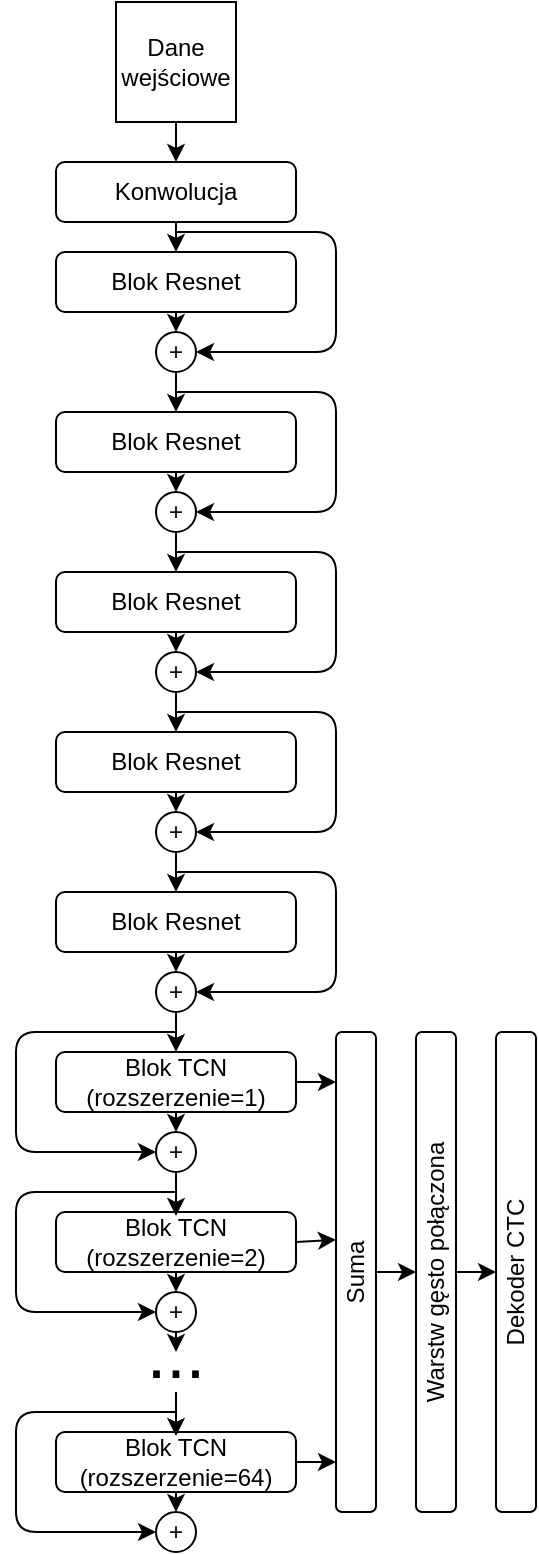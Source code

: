 <mxfile version="12.3.3" type="device" pages="1"><diagram id="hHzO8wzHzBuNYUHw9awx" name="Page-1"><mxGraphModel dx="1422" dy="1866" grid="1" gridSize="10" guides="1" tooltips="1" connect="1" arrows="1" fold="1" page="1" pageScale="1" pageWidth="850" pageHeight="1100" math="0" shadow="0"><root><mxCell id="0"/><mxCell id="1" parent="0"/><mxCell id="QO91OXxfIrt_a7nLbS2q-1" value="&lt;div&gt;Dane &lt;br&gt;&lt;/div&gt;&lt;div&gt;wejściowe&lt;br&gt;&lt;/div&gt;" style="whiteSpace=wrap;html=1;aspect=fixed;" parent="1" vertex="1"><mxGeometry x="210" y="-1075" width="60" height="60" as="geometry"/></mxCell><mxCell id="QO91OXxfIrt_a7nLbS2q-2" value="Konwolucja" style="rounded=1;whiteSpace=wrap;html=1;direction=west;horizontal=1;" parent="1" vertex="1"><mxGeometry x="180" y="-995" width="120" height="30" as="geometry"/></mxCell><mxCell id="QO91OXxfIrt_a7nLbS2q-4" value="&lt;div&gt;Blok Resnet&lt;/div&gt;" style="rounded=1;whiteSpace=wrap;html=1;direction=west;horizontal=1;" parent="1" vertex="1"><mxGeometry x="180" y="-950" width="120" height="30" as="geometry"/></mxCell><mxCell id="QO91OXxfIrt_a7nLbS2q-8" value="" style="endArrow=classic;html=1;exitX=0.5;exitY=1;exitDx=0;exitDy=0;" parent="1" source="QO91OXxfIrt_a7nLbS2q-1" edge="1"><mxGeometry width="50" height="50" relative="1" as="geometry"><mxPoint x="180" y="-625" as="sourcePoint"/><mxPoint x="240" y="-995" as="targetPoint"/></mxGeometry></mxCell><mxCell id="QO91OXxfIrt_a7nLbS2q-9" value="" style="endArrow=classic;html=1;exitX=0.5;exitY=0;exitDx=0;exitDy=0;entryX=0.5;entryY=0;entryDx=0;entryDy=0;" parent="1" source="QO91OXxfIrt_a7nLbS2q-2" edge="1"><mxGeometry width="50" height="50" relative="1" as="geometry"><mxPoint x="180" y="-630" as="sourcePoint"/><mxPoint x="240" y="-950" as="targetPoint"/></mxGeometry></mxCell><mxCell id="zMGDOtUgdX3anOQ3a-IV-28" value="+" style="ellipse;whiteSpace=wrap;html=1;aspect=fixed;" parent="1" vertex="1"><mxGeometry x="230" y="-910" width="20" height="20" as="geometry"/></mxCell><mxCell id="zMGDOtUgdX3anOQ3a-IV-29" value="" style="endArrow=classic;html=1;exitX=0.5;exitY=0;exitDx=0;exitDy=0;" parent="1" source="QO91OXxfIrt_a7nLbS2q-4" edge="1"><mxGeometry width="50" height="50" relative="1" as="geometry"><mxPoint x="180" y="-200" as="sourcePoint"/><mxPoint x="240" y="-910" as="targetPoint"/></mxGeometry></mxCell><mxCell id="zMGDOtUgdX3anOQ3a-IV-30" value="" style="endArrow=classic;html=1;entryX=1;entryY=0.5;entryDx=0;entryDy=0;" parent="1" target="zMGDOtUgdX3anOQ3a-IV-28" edge="1"><mxGeometry width="50" height="50" relative="1" as="geometry"><mxPoint x="240" y="-960" as="sourcePoint"/><mxPoint x="230" y="-250" as="targetPoint"/><Array as="points"><mxPoint x="320" y="-960"/><mxPoint x="320" y="-900"/></Array></mxGeometry></mxCell><mxCell id="zMGDOtUgdX3anOQ3a-IV-47" value="&lt;div&gt;Blok Resnet&lt;/div&gt;" style="rounded=1;whiteSpace=wrap;html=1;direction=west;horizontal=1;" parent="1" vertex="1"><mxGeometry x="180" y="-870" width="120" height="30" as="geometry"/></mxCell><mxCell id="zMGDOtUgdX3anOQ3a-IV-48" value="" style="endArrow=classic;html=1;exitX=0.5;exitY=0;exitDx=0;exitDy=0;entryX=0.5;entryY=0;entryDx=0;entryDy=0;" parent="1" edge="1"><mxGeometry width="50" height="50" relative="1" as="geometry"><mxPoint x="240" y="-890" as="sourcePoint"/><mxPoint x="240" y="-870" as="targetPoint"/></mxGeometry></mxCell><mxCell id="zMGDOtUgdX3anOQ3a-IV-49" value="+" style="ellipse;whiteSpace=wrap;html=1;aspect=fixed;" parent="1" vertex="1"><mxGeometry x="230" y="-830" width="20" height="20" as="geometry"/></mxCell><mxCell id="zMGDOtUgdX3anOQ3a-IV-50" value="" style="endArrow=classic;html=1;exitX=0.5;exitY=0;exitDx=0;exitDy=0;" parent="1" source="zMGDOtUgdX3anOQ3a-IV-47" edge="1"><mxGeometry width="50" height="50" relative="1" as="geometry"><mxPoint x="180" y="-120" as="sourcePoint"/><mxPoint x="240" y="-830" as="targetPoint"/></mxGeometry></mxCell><mxCell id="zMGDOtUgdX3anOQ3a-IV-51" value="" style="endArrow=classic;html=1;entryX=1;entryY=0.5;entryDx=0;entryDy=0;" parent="1" target="zMGDOtUgdX3anOQ3a-IV-49" edge="1"><mxGeometry width="50" height="50" relative="1" as="geometry"><mxPoint x="240" y="-880" as="sourcePoint"/><mxPoint x="230" y="-170" as="targetPoint"/><Array as="points"><mxPoint x="320" y="-880"/><mxPoint x="320" y="-820"/></Array></mxGeometry></mxCell><mxCell id="zMGDOtUgdX3anOQ3a-IV-52" value="&lt;div&gt;Blok Resnet&lt;/div&gt;" style="rounded=1;whiteSpace=wrap;html=1;direction=west;horizontal=1;" parent="1" vertex="1"><mxGeometry x="180" y="-790" width="120" height="30" as="geometry"/></mxCell><mxCell id="zMGDOtUgdX3anOQ3a-IV-53" value="" style="endArrow=classic;html=1;exitX=0.5;exitY=0;exitDx=0;exitDy=0;entryX=0.5;entryY=0;entryDx=0;entryDy=0;" parent="1" edge="1"><mxGeometry width="50" height="50" relative="1" as="geometry"><mxPoint x="240" y="-810" as="sourcePoint"/><mxPoint x="240" y="-790" as="targetPoint"/></mxGeometry></mxCell><mxCell id="zMGDOtUgdX3anOQ3a-IV-54" value="+" style="ellipse;whiteSpace=wrap;html=1;aspect=fixed;" parent="1" vertex="1"><mxGeometry x="230" y="-750" width="20" height="20" as="geometry"/></mxCell><mxCell id="zMGDOtUgdX3anOQ3a-IV-55" value="" style="endArrow=classic;html=1;exitX=0.5;exitY=0;exitDx=0;exitDy=0;" parent="1" source="zMGDOtUgdX3anOQ3a-IV-52" edge="1"><mxGeometry width="50" height="50" relative="1" as="geometry"><mxPoint x="180" y="-40" as="sourcePoint"/><mxPoint x="240" y="-750" as="targetPoint"/></mxGeometry></mxCell><mxCell id="zMGDOtUgdX3anOQ3a-IV-56" value="" style="endArrow=classic;html=1;entryX=1;entryY=0.5;entryDx=0;entryDy=0;" parent="1" target="zMGDOtUgdX3anOQ3a-IV-54" edge="1"><mxGeometry width="50" height="50" relative="1" as="geometry"><mxPoint x="240" y="-800" as="sourcePoint"/><mxPoint x="230" y="-90" as="targetPoint"/><Array as="points"><mxPoint x="320" y="-800"/><mxPoint x="320" y="-740"/></Array></mxGeometry></mxCell><mxCell id="zMGDOtUgdX3anOQ3a-IV-57" value="&lt;div&gt;Blok Resnet&lt;/div&gt;" style="rounded=1;whiteSpace=wrap;html=1;direction=west;horizontal=1;" parent="1" vertex="1"><mxGeometry x="180" y="-710" width="120" height="30" as="geometry"/></mxCell><mxCell id="zMGDOtUgdX3anOQ3a-IV-58" value="" style="endArrow=classic;html=1;exitX=0.5;exitY=0;exitDx=0;exitDy=0;entryX=0.5;entryY=0;entryDx=0;entryDy=0;" parent="1" edge="1"><mxGeometry width="50" height="50" relative="1" as="geometry"><mxPoint x="240" y="-730" as="sourcePoint"/><mxPoint x="240" y="-710" as="targetPoint"/></mxGeometry></mxCell><mxCell id="zMGDOtUgdX3anOQ3a-IV-59" value="+" style="ellipse;whiteSpace=wrap;html=1;aspect=fixed;" parent="1" vertex="1"><mxGeometry x="230" y="-670" width="20" height="20" as="geometry"/></mxCell><mxCell id="zMGDOtUgdX3anOQ3a-IV-60" value="" style="endArrow=classic;html=1;exitX=0.5;exitY=0;exitDx=0;exitDy=0;" parent="1" source="zMGDOtUgdX3anOQ3a-IV-57" edge="1"><mxGeometry width="50" height="50" relative="1" as="geometry"><mxPoint x="180" y="40" as="sourcePoint"/><mxPoint x="240" y="-670" as="targetPoint"/></mxGeometry></mxCell><mxCell id="zMGDOtUgdX3anOQ3a-IV-61" value="" style="endArrow=classic;html=1;entryX=1;entryY=0.5;entryDx=0;entryDy=0;" parent="1" target="zMGDOtUgdX3anOQ3a-IV-59" edge="1"><mxGeometry width="50" height="50" relative="1" as="geometry"><mxPoint x="240" y="-720" as="sourcePoint"/><mxPoint x="230" y="-10" as="targetPoint"/><Array as="points"><mxPoint x="320" y="-720"/><mxPoint x="320" y="-660"/></Array></mxGeometry></mxCell><mxCell id="zMGDOtUgdX3anOQ3a-IV-62" value="&lt;div&gt;Blok Resnet&lt;/div&gt;" style="rounded=1;whiteSpace=wrap;html=1;direction=west;horizontal=1;" parent="1" vertex="1"><mxGeometry x="180" y="-630" width="120" height="30" as="geometry"/></mxCell><mxCell id="zMGDOtUgdX3anOQ3a-IV-63" value="" style="endArrow=classic;html=1;exitX=0.5;exitY=0;exitDx=0;exitDy=0;entryX=0.5;entryY=0;entryDx=0;entryDy=0;" parent="1" edge="1"><mxGeometry width="50" height="50" relative="1" as="geometry"><mxPoint x="240" y="-650" as="sourcePoint"/><mxPoint x="240" y="-630" as="targetPoint"/></mxGeometry></mxCell><mxCell id="zMGDOtUgdX3anOQ3a-IV-64" value="+" style="ellipse;whiteSpace=wrap;html=1;aspect=fixed;" parent="1" vertex="1"><mxGeometry x="230" y="-590" width="20" height="20" as="geometry"/></mxCell><mxCell id="zMGDOtUgdX3anOQ3a-IV-65" value="" style="endArrow=classic;html=1;exitX=0.5;exitY=0;exitDx=0;exitDy=0;" parent="1" source="zMGDOtUgdX3anOQ3a-IV-62" edge="1"><mxGeometry width="50" height="50" relative="1" as="geometry"><mxPoint x="180" y="120" as="sourcePoint"/><mxPoint x="240" y="-590" as="targetPoint"/></mxGeometry></mxCell><mxCell id="zMGDOtUgdX3anOQ3a-IV-66" value="" style="endArrow=classic;html=1;entryX=1;entryY=0.5;entryDx=0;entryDy=0;" parent="1" target="zMGDOtUgdX3anOQ3a-IV-64" edge="1"><mxGeometry width="50" height="50" relative="1" as="geometry"><mxPoint x="240" y="-640" as="sourcePoint"/><mxPoint x="230" y="70" as="targetPoint"/><Array as="points"><mxPoint x="320" y="-640"/><mxPoint x="320" y="-580"/></Array></mxGeometry></mxCell><mxCell id="zMGDOtUgdX3anOQ3a-IV-67" value="Blok TCN (rozszerzenie=1)" style="rounded=1;whiteSpace=wrap;html=1;direction=west;horizontal=1;" parent="1" vertex="1"><mxGeometry x="180" y="-550" width="120" height="30" as="geometry"/></mxCell><mxCell id="zMGDOtUgdX3anOQ3a-IV-68" value="" style="endArrow=classic;html=1;exitX=0.5;exitY=0;exitDx=0;exitDy=0;entryX=0.5;entryY=0;entryDx=0;entryDy=0;" parent="1" edge="1"><mxGeometry width="50" height="50" relative="1" as="geometry"><mxPoint x="240" y="-570" as="sourcePoint"/><mxPoint x="240" y="-550" as="targetPoint"/></mxGeometry></mxCell><mxCell id="zMGDOtUgdX3anOQ3a-IV-69" value="+" style="ellipse;whiteSpace=wrap;html=1;aspect=fixed;" parent="1" vertex="1"><mxGeometry x="230" y="-510" width="20" height="20" as="geometry"/></mxCell><mxCell id="zMGDOtUgdX3anOQ3a-IV-70" value="" style="endArrow=classic;html=1;exitX=0.5;exitY=0;exitDx=0;exitDy=0;" parent="1" source="zMGDOtUgdX3anOQ3a-IV-67" edge="1"><mxGeometry width="50" height="50" relative="1" as="geometry"><mxPoint x="180" y="200" as="sourcePoint"/><mxPoint x="240" y="-510" as="targetPoint"/></mxGeometry></mxCell><mxCell id="pgOjHb1NgIOzbIyMIp5E-1" value="" style="endArrow=classic;html=1;entryX=0;entryY=0.5;entryDx=0;entryDy=0;" edge="1" parent="1" target="zMGDOtUgdX3anOQ3a-IV-69"><mxGeometry width="50" height="50" relative="1" as="geometry"><mxPoint x="240" y="-560" as="sourcePoint"/><mxPoint x="160" y="-560" as="targetPoint"/><Array as="points"><mxPoint x="160" y="-560"/><mxPoint x="160" y="-500"/></Array></mxGeometry></mxCell><mxCell id="pgOjHb1NgIOzbIyMIp5E-2" value="Blok TCN (rozszerzenie=2)" style="rounded=1;whiteSpace=wrap;html=1;direction=west;horizontal=1;" vertex="1" parent="1"><mxGeometry x="180" y="-470" width="120" height="30" as="geometry"/></mxCell><mxCell id="pgOjHb1NgIOzbIyMIp5E-3" value="" style="endArrow=classic;html=1;exitX=0.5;exitY=1;exitDx=0;exitDy=0;" edge="1" parent="1" source="zMGDOtUgdX3anOQ3a-IV-69"><mxGeometry width="50" height="50" relative="1" as="geometry"><mxPoint x="150" y="-370" as="sourcePoint"/><mxPoint x="240" y="-468" as="targetPoint"/></mxGeometry></mxCell><mxCell id="pgOjHb1NgIOzbIyMIp5E-4" value="+" style="ellipse;whiteSpace=wrap;html=1;aspect=fixed;" vertex="1" parent="1"><mxGeometry x="230" y="-430" width="20" height="20" as="geometry"/></mxCell><mxCell id="pgOjHb1NgIOzbIyMIp5E-5" value="" style="endArrow=classic;html=1;exitX=0.5;exitY=0;exitDx=0;exitDy=0;entryX=0.5;entryY=0;entryDx=0;entryDy=0;" edge="1" parent="1" source="pgOjHb1NgIOzbIyMIp5E-2" target="pgOjHb1NgIOzbIyMIp5E-4"><mxGeometry width="50" height="50" relative="1" as="geometry"><mxPoint x="150" y="-340" as="sourcePoint"/><mxPoint x="200" y="-390" as="targetPoint"/></mxGeometry></mxCell><mxCell id="pgOjHb1NgIOzbIyMIp5E-6" value="" style="endArrow=classic;html=1;entryX=0;entryY=0.5;entryDx=0;entryDy=0;" edge="1" parent="1"><mxGeometry width="50" height="50" relative="1" as="geometry"><mxPoint x="240" y="-480" as="sourcePoint"/><mxPoint x="230" y="-420" as="targetPoint"/><Array as="points"><mxPoint x="160" y="-480"/><mxPoint x="160" y="-420"/></Array></mxGeometry></mxCell><mxCell id="pgOjHb1NgIOzbIyMIp5E-7" value="..." style="text;html=1;strokeColor=none;fillColor=none;align=center;verticalAlign=middle;whiteSpace=wrap;rounded=0;fontSize=35;" vertex="1" parent="1"><mxGeometry x="220" y="-410" width="40" height="20" as="geometry"/></mxCell><mxCell id="pgOjHb1NgIOzbIyMIp5E-8" value="" style="endArrow=classic;html=1;fontSize=35;exitX=0.5;exitY=0;exitDx=0;exitDy=0;" edge="1" parent="1" source="pgOjHb1NgIOzbIyMIp5E-7"><mxGeometry width="50" height="50" relative="1" as="geometry"><mxPoint x="150" y="-310" as="sourcePoint"/><mxPoint x="240" y="-400" as="targetPoint"/></mxGeometry></mxCell><mxCell id="pgOjHb1NgIOzbIyMIp5E-9" value="Blok TCN (rozszerzenie=64)" style="rounded=1;whiteSpace=wrap;html=1;direction=west;horizontal=1;" vertex="1" parent="1"><mxGeometry x="180" y="-360" width="120" height="30" as="geometry"/></mxCell><mxCell id="pgOjHb1NgIOzbIyMIp5E-10" value="" style="endArrow=classic;html=1;exitX=0.5;exitY=1;exitDx=0;exitDy=0;" edge="1" parent="1"><mxGeometry width="50" height="50" relative="1" as="geometry"><mxPoint x="240" y="-380" as="sourcePoint"/><mxPoint x="240" y="-358" as="targetPoint"/></mxGeometry></mxCell><mxCell id="pgOjHb1NgIOzbIyMIp5E-11" value="+" style="ellipse;whiteSpace=wrap;html=1;aspect=fixed;" vertex="1" parent="1"><mxGeometry x="230" y="-320" width="20" height="20" as="geometry"/></mxCell><mxCell id="pgOjHb1NgIOzbIyMIp5E-12" value="" style="endArrow=classic;html=1;exitX=0.5;exitY=0;exitDx=0;exitDy=0;entryX=0.5;entryY=0;entryDx=0;entryDy=0;" edge="1" source="pgOjHb1NgIOzbIyMIp5E-9" target="pgOjHb1NgIOzbIyMIp5E-11" parent="1"><mxGeometry width="50" height="50" relative="1" as="geometry"><mxPoint x="150" y="-230" as="sourcePoint"/><mxPoint x="200" y="-280" as="targetPoint"/></mxGeometry></mxCell><mxCell id="pgOjHb1NgIOzbIyMIp5E-13" value="" style="endArrow=classic;html=1;entryX=0;entryY=0.5;entryDx=0;entryDy=0;" edge="1" parent="1"><mxGeometry width="50" height="50" relative="1" as="geometry"><mxPoint x="240" y="-370" as="sourcePoint"/><mxPoint x="230" y="-310" as="targetPoint"/><Array as="points"><mxPoint x="160" y="-370"/><mxPoint x="160" y="-310"/></Array></mxGeometry></mxCell><mxCell id="pgOjHb1NgIOzbIyMIp5E-14" value="Warstw gęsto połączona" style="rounded=1;whiteSpace=wrap;html=1;fontSize=12;horizontal=0;" vertex="1" parent="1"><mxGeometry x="360" y="-560" width="20" height="240" as="geometry"/></mxCell><mxCell id="pgOjHb1NgIOzbIyMIp5E-16" value="Dekoder CTC" style="rounded=1;whiteSpace=wrap;html=1;fontSize=12;horizontal=0;" vertex="1" parent="1"><mxGeometry x="400" y="-560" width="20" height="240" as="geometry"/></mxCell><mxCell id="pgOjHb1NgIOzbIyMIp5E-20" value="Suma" style="rounded=1;whiteSpace=wrap;html=1;fontSize=12;horizontal=0;" vertex="1" parent="1"><mxGeometry x="320" y="-560" width="20" height="240" as="geometry"/></mxCell><mxCell id="pgOjHb1NgIOzbIyMIp5E-22" value="" style="endArrow=classic;html=1;fontSize=12;exitX=0;exitY=0.5;exitDx=0;exitDy=0;entryX=0;entryY=0.896;entryDx=0;entryDy=0;entryPerimeter=0;" edge="1" parent="1" source="pgOjHb1NgIOzbIyMIp5E-9" target="pgOjHb1NgIOzbIyMIp5E-20"><mxGeometry width="50" height="50" relative="1" as="geometry"><mxPoint x="150" y="-230" as="sourcePoint"/><mxPoint x="200" y="-280" as="targetPoint"/></mxGeometry></mxCell><mxCell id="pgOjHb1NgIOzbIyMIp5E-23" value="" style="endArrow=classic;html=1;fontSize=12;entryX=0;entryY=0.433;entryDx=0;entryDy=0;entryPerimeter=0;exitX=0;exitY=0.5;exitDx=0;exitDy=0;" edge="1" parent="1" source="pgOjHb1NgIOzbIyMIp5E-2" target="pgOjHb1NgIOzbIyMIp5E-20"><mxGeometry width="50" height="50" relative="1" as="geometry"><mxPoint x="570" y="-330" as="sourcePoint"/><mxPoint x="590" y="-329.96" as="targetPoint"/></mxGeometry></mxCell><mxCell id="pgOjHb1NgIOzbIyMIp5E-24" value="" style="endArrow=classic;html=1;fontSize=12;exitX=0;exitY=0.5;exitDx=0;exitDy=0;" edge="1" parent="1" source="zMGDOtUgdX3anOQ3a-IV-67"><mxGeometry width="50" height="50" relative="1" as="geometry"><mxPoint x="580" y="-520" as="sourcePoint"/><mxPoint x="320" y="-535" as="targetPoint"/></mxGeometry></mxCell><mxCell id="pgOjHb1NgIOzbIyMIp5E-25" value="" style="endArrow=classic;html=1;fontSize=12;entryX=0;entryY=0.5;entryDx=0;entryDy=0;exitX=1;exitY=0.5;exitDx=0;exitDy=0;" edge="1" parent="1" source="pgOjHb1NgIOzbIyMIp5E-20" target="pgOjHb1NgIOzbIyMIp5E-14"><mxGeometry width="50" height="50" relative="1" as="geometry"><mxPoint x="540" y="-440" as="sourcePoint"/><mxPoint x="560" y="-441.08" as="targetPoint"/></mxGeometry></mxCell><mxCell id="pgOjHb1NgIOzbIyMIp5E-26" value="" style="endArrow=classic;html=1;fontSize=12;entryX=0;entryY=0.5;entryDx=0;entryDy=0;exitX=1;exitY=0.5;exitDx=0;exitDy=0;" edge="1" parent="1" source="pgOjHb1NgIOzbIyMIp5E-14" target="pgOjHb1NgIOzbIyMIp5E-16"><mxGeometry width="50" height="50" relative="1" as="geometry"><mxPoint x="520" y="-410" as="sourcePoint"/><mxPoint x="540" y="-411.08" as="targetPoint"/></mxGeometry></mxCell></root></mxGraphModel></diagram></mxfile>